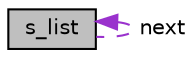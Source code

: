 digraph "s_list"
{
 // LATEX_PDF_SIZE
  edge [fontname="Helvetica",fontsize="10",labelfontname="Helvetica",labelfontsize="10"];
  node [fontname="Helvetica",fontsize="10",shape=record];
  Node1 [label="s_list",height=0.2,width=0.4,color="black", fillcolor="grey75", style="filled", fontcolor="black",tooltip="t_list – Typedef struct for a dynamic list node"];
  Node1 -> Node1 [dir="back",color="darkorchid3",fontsize="10",style="dashed",label=" next" ,fontname="Helvetica"];
}
